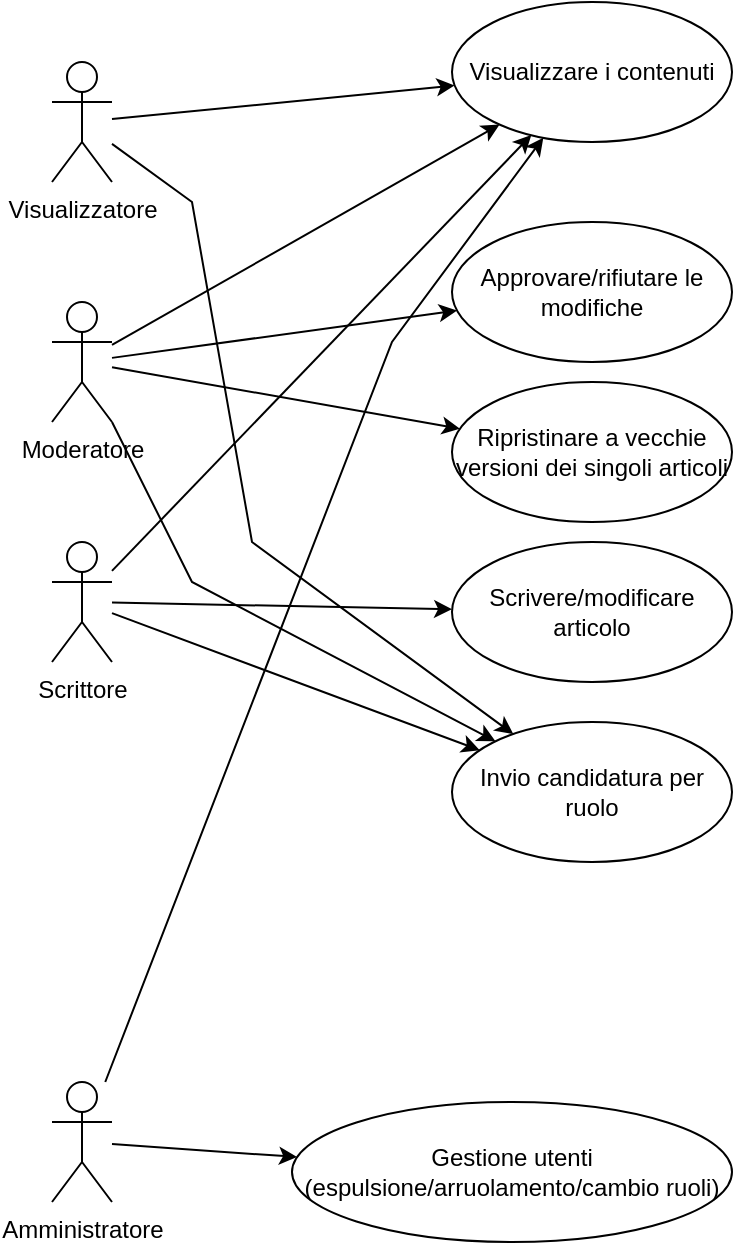 <mxfile><diagram id="dhfRCaSankqBBz3X62W6" name="Pagina-1"><mxGraphModel dx="463" dy="427" grid="1" gridSize="10" guides="1" tooltips="1" connect="1" arrows="1" fold="1" page="1" pageScale="1" pageWidth="827" pageHeight="1169" math="0" shadow="0"><root><mxCell id="0"/><mxCell id="1" parent="0"/><mxCell id="2" value="Visualizzatore" style="shape=umlActor;verticalLabelPosition=bottom;verticalAlign=top;html=1;" parent="1" vertex="1"><mxGeometry x="40" y="40" width="30" height="60" as="geometry"/></mxCell><mxCell id="3" value="Moderatore" style="shape=umlActor;verticalLabelPosition=bottom;verticalAlign=top;html=1;" parent="1" vertex="1"><mxGeometry x="40" y="160" width="30" height="60" as="geometry"/></mxCell><mxCell id="4" value="Amministratore" style="shape=umlActor;verticalLabelPosition=bottom;verticalAlign=top;html=1;" parent="1" vertex="1"><mxGeometry x="40" y="550" width="30" height="60" as="geometry"/></mxCell><mxCell id="5" value="Scrittore" style="shape=umlActor;verticalLabelPosition=bottom;verticalAlign=top;html=1;" parent="1" vertex="1"><mxGeometry x="40" y="280" width="30" height="60" as="geometry"/></mxCell><mxCell id="6" value="Visualizzare i contenuti" style="ellipse;whiteSpace=wrap;html=1;" parent="1" vertex="1"><mxGeometry x="240" y="10" width="140" height="70" as="geometry"/></mxCell><mxCell id="7" value="Approvare/rifiutare le modifiche" style="ellipse;whiteSpace=wrap;html=1;" parent="1" vertex="1"><mxGeometry x="240" y="120" width="140" height="70" as="geometry"/></mxCell><mxCell id="8" value="Scrivere/modificare articolo" style="ellipse;whiteSpace=wrap;html=1;" parent="1" vertex="1"><mxGeometry x="240" y="280" width="140" height="70" as="geometry"/></mxCell><mxCell id="9" value="Gestione utenti&lt;div&gt;(espulsione/arruolamento/cambio ruoli)&lt;/div&gt;" style="ellipse;whiteSpace=wrap;html=1;" parent="1" vertex="1"><mxGeometry x="160" y="560" width="220" height="70" as="geometry"/></mxCell><mxCell id="10" value="" style="endArrow=classic;html=1;rounded=0;" parent="1" source="2" target="6" edge="1"><mxGeometry width="50" height="50" relative="1" as="geometry"><mxPoint x="110" y="150" as="sourcePoint"/><mxPoint x="160" y="100" as="targetPoint"/></mxGeometry></mxCell><mxCell id="11" value="" style="endArrow=classic;html=1;rounded=0;" parent="1" source="4" target="9" edge="1"><mxGeometry width="50" height="50" relative="1" as="geometry"><mxPoint x="110" y="580" as="sourcePoint"/><mxPoint x="320" y="490" as="targetPoint"/></mxGeometry></mxCell><mxCell id="12" value="" style="endArrow=classic;html=1;rounded=0;" parent="1" source="3" target="6" edge="1"><mxGeometry width="50" height="50" relative="1" as="geometry"><mxPoint x="150" y="150" as="sourcePoint"/><mxPoint x="200" y="130" as="targetPoint"/></mxGeometry></mxCell><mxCell id="13" value="" style="endArrow=classic;html=1;rounded=0;" parent="1" source="5" target="6" edge="1"><mxGeometry width="50" height="50" relative="1" as="geometry"><mxPoint x="110" y="250" as="sourcePoint"/><mxPoint x="160" y="200" as="targetPoint"/></mxGeometry></mxCell><mxCell id="14" value="" style="endArrow=classic;html=1;rounded=0;" parent="1" source="4" target="6" edge="1"><mxGeometry width="50" height="50" relative="1" as="geometry"><mxPoint x="90" y="430" as="sourcePoint"/><mxPoint x="140" y="380" as="targetPoint"/><Array as="points"><mxPoint x="210" y="180"/></Array></mxGeometry></mxCell><mxCell id="15" value="" style="endArrow=classic;html=1;rounded=0;" parent="1" source="3" target="7" edge="1"><mxGeometry width="50" height="50" relative="1" as="geometry"><mxPoint x="180" y="240" as="sourcePoint"/><mxPoint x="230" y="190" as="targetPoint"/></mxGeometry></mxCell><mxCell id="16" value="" style="endArrow=classic;html=1;rounded=0;" parent="1" source="5" target="8" edge="1"><mxGeometry width="50" height="50" relative="1" as="geometry"><mxPoint x="290" y="290" as="sourcePoint"/><mxPoint x="340" y="240" as="targetPoint"/></mxGeometry></mxCell><mxCell id="19" value="Ripristinare a vecchie versioni dei singoli articoli" style="ellipse;whiteSpace=wrap;html=1;" parent="1" vertex="1"><mxGeometry x="240" y="200" width="140" height="70" as="geometry"/></mxCell><mxCell id="20" value="" style="endArrow=classic;html=1;rounded=0;" parent="1" source="3" target="19" edge="1"><mxGeometry width="50" height="50" relative="1" as="geometry"><mxPoint x="280" y="230" as="sourcePoint"/><mxPoint x="330" y="180" as="targetPoint"/></mxGeometry></mxCell><mxCell id="21" value="Invio candidatura per ruolo" style="ellipse;whiteSpace=wrap;html=1;" parent="1" vertex="1"><mxGeometry x="240" y="370" width="140" height="70" as="geometry"/></mxCell><mxCell id="22" value="" style="endArrow=classic;html=1;rounded=0;" parent="1" source="5" target="21" edge="1"><mxGeometry width="50" height="50" relative="1" as="geometry"><mxPoint x="280" y="410" as="sourcePoint"/><mxPoint x="330" y="360" as="targetPoint"/></mxGeometry></mxCell><mxCell id="23" value="" style="endArrow=classic;html=1;rounded=0;" parent="1" source="3" target="21" edge="1"><mxGeometry width="50" height="50" relative="1" as="geometry"><mxPoint x="280" y="410" as="sourcePoint"/><mxPoint x="273.03" y="365.279" as="targetPoint"/><Array as="points"><mxPoint x="110" y="300"/></Array></mxGeometry></mxCell><mxCell id="24" value="" style="endArrow=classic;html=1;rounded=0;" parent="1" source="2" target="21" edge="1"><mxGeometry width="50" height="50" relative="1" as="geometry"><mxPoint x="280" y="160" as="sourcePoint"/><mxPoint x="330" y="110" as="targetPoint"/><Array as="points"><mxPoint x="110" y="110"/><mxPoint x="140" y="280"/></Array></mxGeometry></mxCell></root></mxGraphModel></diagram></mxfile>